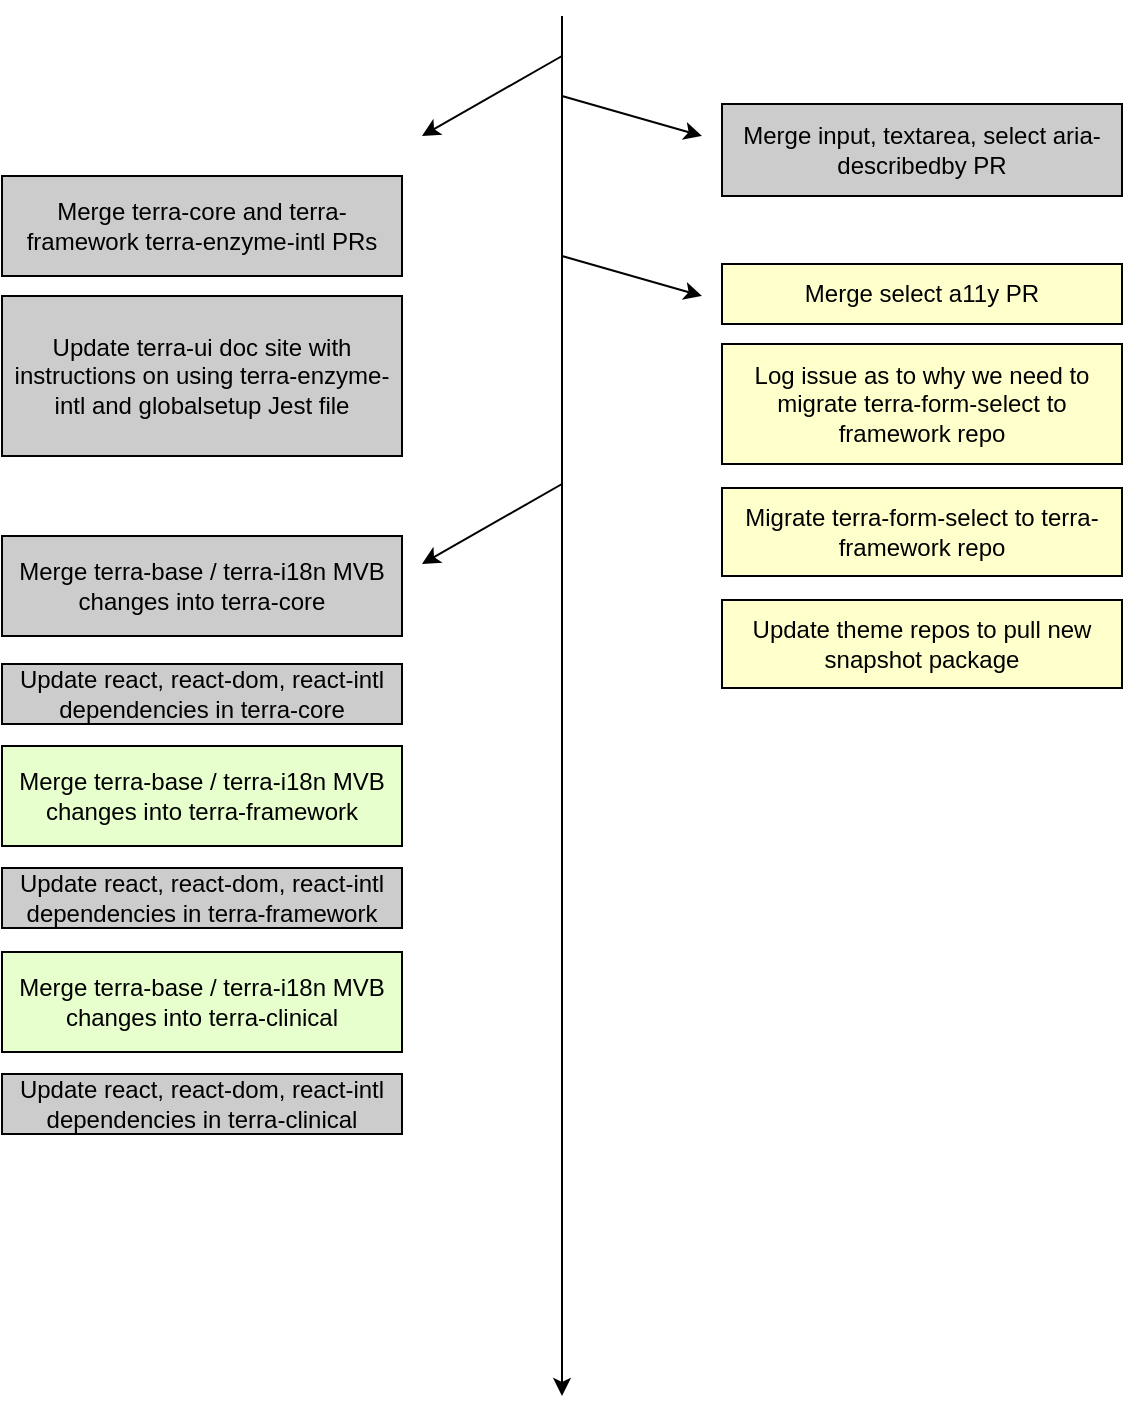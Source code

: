 <mxfile version="10.5.4" type="github"><diagram id="syv0qct1AfWaRPSKMayu" name="Page-1"><mxGraphModel dx="1158" dy="537" grid="1" gridSize="10" guides="1" tooltips="1" connect="1" arrows="1" fold="1" page="1" pageScale="1" pageWidth="1400" pageHeight="850" math="0" shadow="0"><root><mxCell id="0"/><mxCell id="1" parent="0"/><mxCell id="YZSe7TeP0NrDY4SGOrCG-1" value="" style="endArrow=classic;html=1;" parent="1" edge="1"><mxGeometry width="50" height="50" relative="1" as="geometry"><mxPoint x="520" y="50" as="sourcePoint"/><mxPoint x="520" y="740" as="targetPoint"/></mxGeometry></mxCell><mxCell id="YZSe7TeP0NrDY4SGOrCG-7" value="" style="endArrow=classic;html=1;" parent="1" edge="1"><mxGeometry width="50" height="50" relative="1" as="geometry"><mxPoint x="520" y="70" as="sourcePoint"/><mxPoint x="450" y="110" as="targetPoint"/></mxGeometry></mxCell><mxCell id="YZSe7TeP0NrDY4SGOrCG-8" value="Merge terra-base / terra-i18n MVB changes into terra-core" style="rounded=0;whiteSpace=wrap;html=1;fillColor=#CCCCCC;" parent="1" vertex="1"><mxGeometry x="240" y="310" width="200" height="50" as="geometry"/></mxCell><mxCell id="YZSe7TeP0NrDY4SGOrCG-9" value="&lt;span id=&quot;docs-internal-guid-9a763968-7fff-6fca-603b-f5bd0c2b2e99&quot;&gt;&lt;p dir=&quot;ltr&quot;&gt;&lt;span&gt;Merge terra-core and terra-framework terra-enzyme-intl PRs&lt;/span&gt;&lt;/p&gt;&lt;/span&gt;" style="rounded=0;whiteSpace=wrap;html=1;fillColor=#CCCCCC;" parent="1" vertex="1"><mxGeometry x="240" y="130" width="200" height="50" as="geometry"/></mxCell><mxCell id="YZSe7TeP0NrDY4SGOrCG-10" value="&lt;span id=&quot;docs-internal-guid-9a763968-7fff-6fca-603b-f5bd0c2b2e99&quot;&gt;&lt;p dir=&quot;ltr&quot;&gt;&lt;/p&gt;&lt;p dir=&quot;ltr&quot;&gt;&lt;span&gt;Update terra-ui doc site with instructions on using terra-enzyme-intl and globalsetup Jest file&lt;/span&gt;&lt;/p&gt;&lt;/span&gt;" style="rounded=0;whiteSpace=wrap;html=1;fillColor=#CCCCCC;" parent="1" vertex="1"><mxGeometry x="240" y="190" width="200" height="80" as="geometry"/></mxCell><mxCell id="YZSe7TeP0NrDY4SGOrCG-11" value="Merge select a11y PR" style="rounded=0;whiteSpace=wrap;html=1;fillColor=#FFFFCC;" parent="1" vertex="1"><mxGeometry x="600" y="174" width="200" height="30" as="geometry"/></mxCell><mxCell id="YZSe7TeP0NrDY4SGOrCG-12" value="&lt;span id=&quot;docs-internal-guid-9a763968-7fff-6fca-603b-f5bd0c2b2e99&quot;&gt;&lt;p dir=&quot;ltr&quot;&gt;&lt;/p&gt;&lt;p dir=&quot;ltr&quot;&gt;&lt;span&gt;Log issue as to why we need to migrate terra-form-select to framework repo&lt;/span&gt;&lt;/p&gt;&lt;/span&gt;" style="rounded=0;whiteSpace=wrap;html=1;fillColor=#FFFFCC;" parent="1" vertex="1"><mxGeometry x="600" y="214" width="200" height="60" as="geometry"/></mxCell><mxCell id="YZSe7TeP0NrDY4SGOrCG-13" value="&lt;span id=&quot;docs-internal-guid-9a763968-7fff-6fca-603b-f5bd0c2b2e99&quot;&gt;&lt;p dir=&quot;ltr&quot;&gt;&lt;/p&gt;&lt;p dir=&quot;ltr&quot;&gt;&lt;/p&gt;&lt;p dir=&quot;ltr&quot;&gt;&lt;span&gt;Migrate terra-form-select to terra-framework repo&lt;/span&gt;&lt;/p&gt;&lt;/span&gt;" style="rounded=0;whiteSpace=wrap;html=1;fillColor=#FFFFCC;" parent="1" vertex="1"><mxGeometry x="600" y="286" width="200" height="44" as="geometry"/></mxCell><mxCell id="YZSe7TeP0NrDY4SGOrCG-14" value="" style="endArrow=classic;html=1;" parent="1" edge="1"><mxGeometry width="50" height="50" relative="1" as="geometry"><mxPoint x="520" y="170" as="sourcePoint"/><mxPoint x="590" y="190" as="targetPoint"/></mxGeometry></mxCell><mxCell id="YZSe7TeP0NrDY4SGOrCG-15" value="&lt;span id=&quot;docs-internal-guid-9a763968-7fff-6fca-603b-f5bd0c2b2e99&quot;&gt;&lt;p dir=&quot;ltr&quot;&gt;&lt;/p&gt;&lt;p dir=&quot;ltr&quot;&gt;&lt;/p&gt;&lt;p dir=&quot;ltr&quot;&gt;&lt;/p&gt;&lt;p dir=&quot;ltr&quot;&gt;&lt;span&gt;Update theme repos to pull new snapshot package&lt;/span&gt;&lt;/p&gt;&lt;/span&gt;" style="rounded=0;whiteSpace=wrap;html=1;fillColor=#FFFFCC;" parent="1" vertex="1"><mxGeometry x="600" y="342" width="200" height="44" as="geometry"/></mxCell><mxCell id="YZSe7TeP0NrDY4SGOrCG-16" value="" style="endArrow=classic;html=1;" parent="1" edge="1"><mxGeometry width="50" height="50" relative="1" as="geometry"><mxPoint x="520" y="284" as="sourcePoint"/><mxPoint x="450" y="324" as="targetPoint"/></mxGeometry></mxCell><mxCell id="YZSe7TeP0NrDY4SGOrCG-17" value="Update react, react-dom, react-intl dependencies in terra-core" style="rounded=0;whiteSpace=wrap;html=1;fillColor=#CCCCCC;" parent="1" vertex="1"><mxGeometry x="240" y="374" width="200" height="30" as="geometry"/></mxCell><mxCell id="YZSe7TeP0NrDY4SGOrCG-18" value="Merge terra-base / terra-i18n MVB changes into terra-framework" style="rounded=0;whiteSpace=wrap;html=1;fillColor=#E6FFCC;" parent="1" vertex="1"><mxGeometry x="240" y="415" width="200" height="50" as="geometry"/></mxCell><mxCell id="YZSe7TeP0NrDY4SGOrCG-19" value="Update react, react-dom, react-intl dependencies in terra-framework" style="rounded=0;whiteSpace=wrap;html=1;fillColor=#CCCCCC;" parent="1" vertex="1"><mxGeometry x="240" y="476" width="200" height="30" as="geometry"/></mxCell><mxCell id="YZSe7TeP0NrDY4SGOrCG-20" value="Merge terra-base / terra-i18n MVB changes into terra-clinical" style="rounded=0;whiteSpace=wrap;html=1;fillColor=#E6FFCC;" parent="1" vertex="1"><mxGeometry x="240" y="518" width="200" height="50" as="geometry"/></mxCell><mxCell id="YZSe7TeP0NrDY4SGOrCG-21" value="Update react, react-dom, react-intl dependencies in terra-clinical&lt;br&gt;" style="rounded=0;whiteSpace=wrap;html=1;fillColor=#CCCCCC;" parent="1" vertex="1"><mxGeometry x="240" y="579" width="200" height="30" as="geometry"/></mxCell><mxCell id="YZSe7TeP0NrDY4SGOrCG-25" value="Merge input, textarea, select aria-describedby PR" style="rounded=0;whiteSpace=wrap;html=1;fillColor=#CCCCCC;" parent="1" vertex="1"><mxGeometry x="600" y="94" width="200" height="46" as="geometry"/></mxCell><mxCell id="YZSe7TeP0NrDY4SGOrCG-26" value="" style="endArrow=classic;html=1;" parent="1" edge="1"><mxGeometry width="50" height="50" relative="1" as="geometry"><mxPoint x="520" y="90" as="sourcePoint"/><mxPoint x="590" y="110" as="targetPoint"/></mxGeometry></mxCell></root></mxGraphModel></diagram></mxfile>